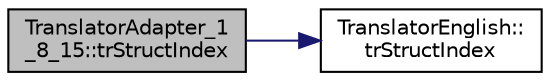 digraph "TranslatorAdapter_1_8_15::trStructIndex"
{
 // LATEX_PDF_SIZE
  edge [fontname="Helvetica",fontsize="10",labelfontname="Helvetica",labelfontsize="10"];
  node [fontname="Helvetica",fontsize="10",shape=record];
  rankdir="LR";
  Node1 [label="TranslatorAdapter_1\l_8_15::trStructIndex",height=0.2,width=0.4,color="black", fillcolor="grey75", style="filled", fontcolor="black",tooltip=" "];
  Node1 -> Node2 [color="midnightblue",fontsize="10",style="solid",fontname="Helvetica"];
  Node2 [label="TranslatorEnglish::\ltrStructIndex",height=0.2,width=0.4,color="black", fillcolor="white", style="filled",URL="$classTranslatorEnglish.html#a0db6122ee887ef308bfdeaee99b96753",tooltip=" "];
}
